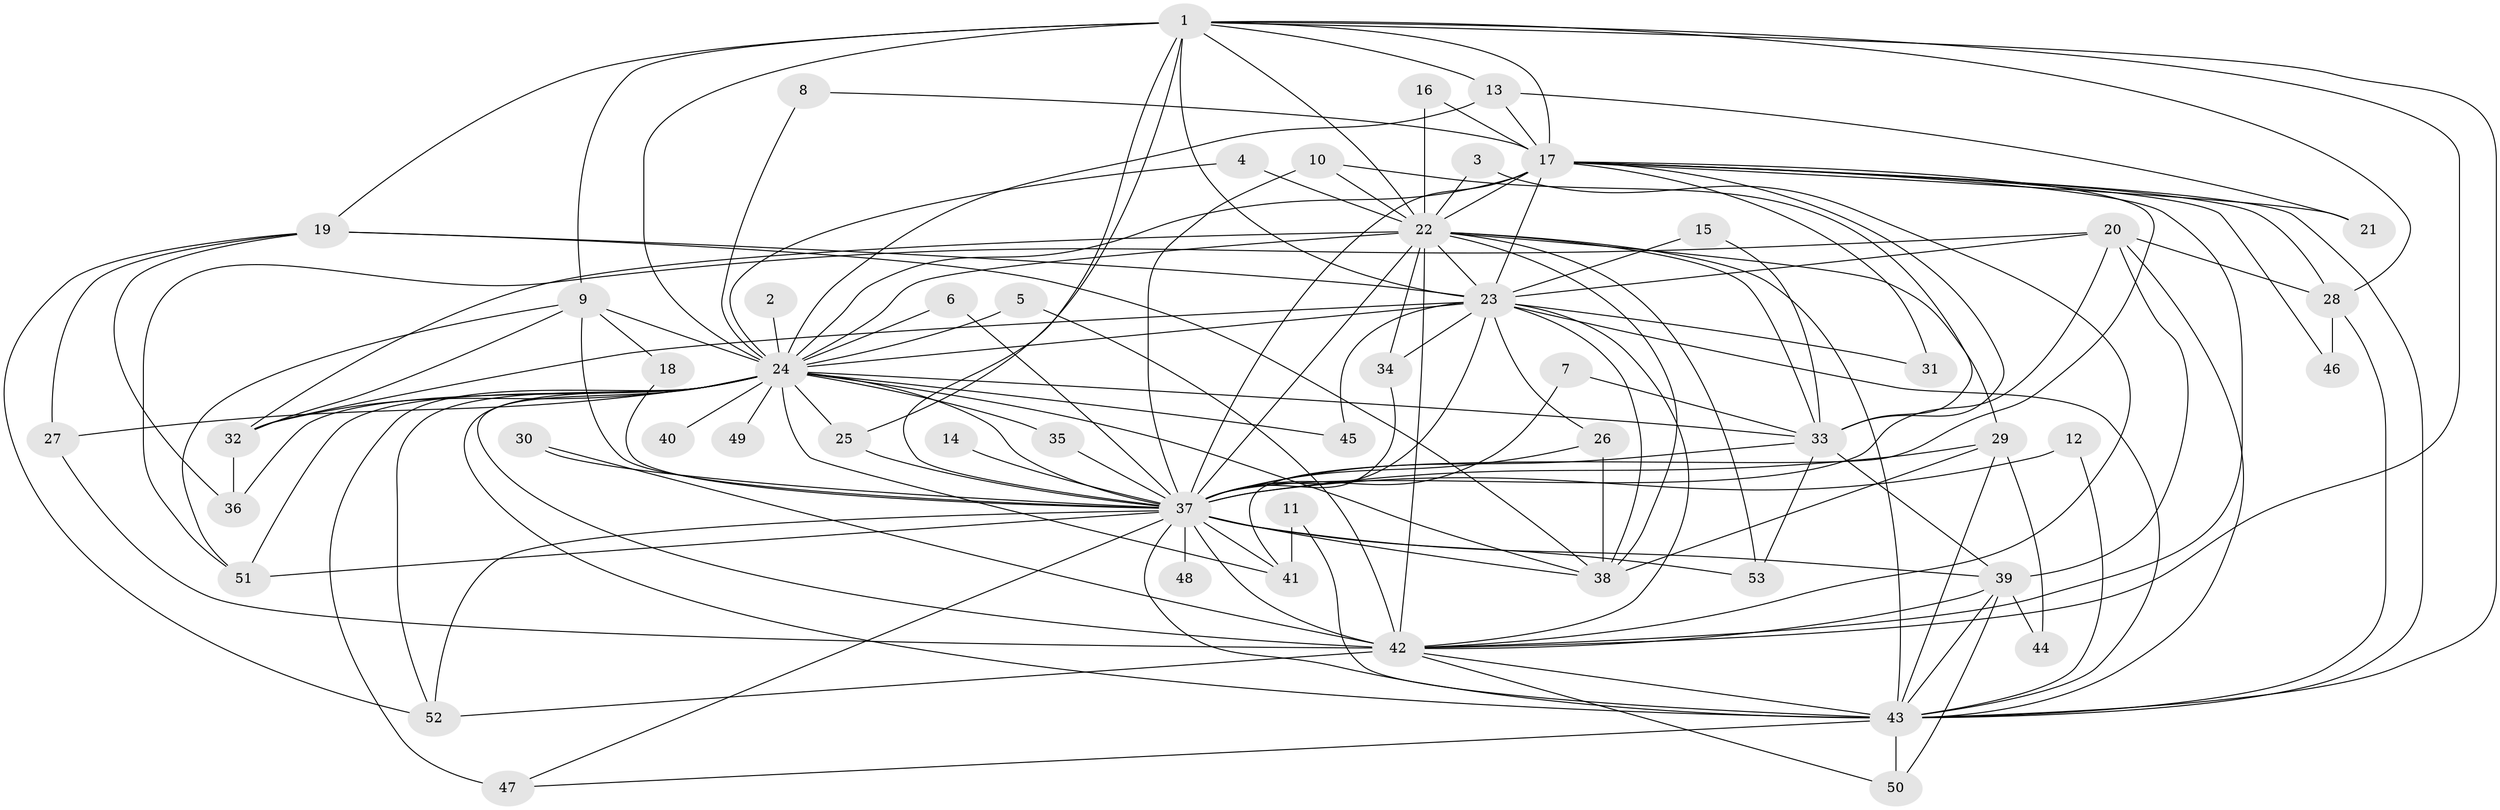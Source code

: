 // original degree distribution, {21: 0.009523809523809525, 29: 0.009523809523809525, 19: 0.01904761904761905, 18: 0.009523809523809525, 15: 0.009523809523809525, 16: 0.009523809523809525, 20: 0.01904761904761905, 33: 0.009523809523809525, 4: 0.0761904761904762, 3: 0.21904761904761905, 2: 0.5238095238095238, 5: 0.06666666666666667, 8: 0.009523809523809525, 6: 0.009523809523809525}
// Generated by graph-tools (version 1.1) at 2025/49/03/09/25 03:49:44]
// undirected, 53 vertices, 144 edges
graph export_dot {
graph [start="1"]
  node [color=gray90,style=filled];
  1;
  2;
  3;
  4;
  5;
  6;
  7;
  8;
  9;
  10;
  11;
  12;
  13;
  14;
  15;
  16;
  17;
  18;
  19;
  20;
  21;
  22;
  23;
  24;
  25;
  26;
  27;
  28;
  29;
  30;
  31;
  32;
  33;
  34;
  35;
  36;
  37;
  38;
  39;
  40;
  41;
  42;
  43;
  44;
  45;
  46;
  47;
  48;
  49;
  50;
  51;
  52;
  53;
  1 -- 9 [weight=1.0];
  1 -- 13 [weight=1.0];
  1 -- 17 [weight=1.0];
  1 -- 19 [weight=1.0];
  1 -- 22 [weight=1.0];
  1 -- 23 [weight=1.0];
  1 -- 24 [weight=2.0];
  1 -- 25 [weight=1.0];
  1 -- 28 [weight=1.0];
  1 -- 37 [weight=2.0];
  1 -- 42 [weight=1.0];
  1 -- 43 [weight=2.0];
  2 -- 24 [weight=2.0];
  3 -- 22 [weight=1.0];
  3 -- 42 [weight=1.0];
  4 -- 22 [weight=1.0];
  4 -- 24 [weight=1.0];
  5 -- 24 [weight=1.0];
  5 -- 42 [weight=1.0];
  6 -- 24 [weight=1.0];
  6 -- 37 [weight=1.0];
  7 -- 33 [weight=1.0];
  7 -- 37 [weight=1.0];
  8 -- 17 [weight=1.0];
  8 -- 24 [weight=1.0];
  9 -- 18 [weight=1.0];
  9 -- 24 [weight=1.0];
  9 -- 32 [weight=1.0];
  9 -- 37 [weight=1.0];
  9 -- 51 [weight=1.0];
  10 -- 22 [weight=1.0];
  10 -- 33 [weight=1.0];
  10 -- 37 [weight=1.0];
  11 -- 41 [weight=1.0];
  11 -- 43 [weight=1.0];
  12 -- 37 [weight=1.0];
  12 -- 43 [weight=1.0];
  13 -- 17 [weight=1.0];
  13 -- 21 [weight=1.0];
  13 -- 24 [weight=1.0];
  14 -- 37 [weight=2.0];
  15 -- 23 [weight=1.0];
  15 -- 33 [weight=1.0];
  16 -- 17 [weight=1.0];
  16 -- 22 [weight=1.0];
  17 -- 21 [weight=2.0];
  17 -- 22 [weight=1.0];
  17 -- 23 [weight=1.0];
  17 -- 24 [weight=2.0];
  17 -- 28 [weight=1.0];
  17 -- 31 [weight=1.0];
  17 -- 33 [weight=1.0];
  17 -- 37 [weight=3.0];
  17 -- 41 [weight=1.0];
  17 -- 42 [weight=1.0];
  17 -- 43 [weight=1.0];
  17 -- 46 [weight=1.0];
  18 -- 37 [weight=1.0];
  19 -- 23 [weight=1.0];
  19 -- 27 [weight=1.0];
  19 -- 36 [weight=1.0];
  19 -- 38 [weight=1.0];
  19 -- 52 [weight=1.0];
  20 -- 23 [weight=1.0];
  20 -- 28 [weight=1.0];
  20 -- 37 [weight=1.0];
  20 -- 39 [weight=1.0];
  20 -- 43 [weight=1.0];
  20 -- 51 [weight=1.0];
  22 -- 23 [weight=2.0];
  22 -- 24 [weight=3.0];
  22 -- 29 [weight=1.0];
  22 -- 32 [weight=1.0];
  22 -- 33 [weight=1.0];
  22 -- 34 [weight=1.0];
  22 -- 37 [weight=2.0];
  22 -- 38 [weight=1.0];
  22 -- 42 [weight=1.0];
  22 -- 43 [weight=1.0];
  22 -- 53 [weight=1.0];
  23 -- 24 [weight=2.0];
  23 -- 26 [weight=1.0];
  23 -- 31 [weight=1.0];
  23 -- 32 [weight=1.0];
  23 -- 34 [weight=1.0];
  23 -- 37 [weight=2.0];
  23 -- 38 [weight=1.0];
  23 -- 42 [weight=1.0];
  23 -- 43 [weight=1.0];
  23 -- 45 [weight=1.0];
  24 -- 25 [weight=1.0];
  24 -- 27 [weight=1.0];
  24 -- 32 [weight=1.0];
  24 -- 33 [weight=1.0];
  24 -- 35 [weight=2.0];
  24 -- 36 [weight=1.0];
  24 -- 37 [weight=4.0];
  24 -- 38 [weight=1.0];
  24 -- 40 [weight=2.0];
  24 -- 41 [weight=1.0];
  24 -- 42 [weight=2.0];
  24 -- 43 [weight=3.0];
  24 -- 45 [weight=1.0];
  24 -- 47 [weight=1.0];
  24 -- 49 [weight=1.0];
  24 -- 51 [weight=1.0];
  24 -- 52 [weight=1.0];
  25 -- 37 [weight=1.0];
  26 -- 37 [weight=1.0];
  26 -- 38 [weight=1.0];
  27 -- 42 [weight=1.0];
  28 -- 43 [weight=1.0];
  28 -- 46 [weight=1.0];
  29 -- 37 [weight=1.0];
  29 -- 38 [weight=1.0];
  29 -- 43 [weight=1.0];
  29 -- 44 [weight=1.0];
  30 -- 37 [weight=1.0];
  30 -- 42 [weight=1.0];
  32 -- 36 [weight=1.0];
  33 -- 37 [weight=1.0];
  33 -- 39 [weight=1.0];
  33 -- 53 [weight=1.0];
  34 -- 37 [weight=1.0];
  35 -- 37 [weight=2.0];
  37 -- 38 [weight=2.0];
  37 -- 39 [weight=1.0];
  37 -- 41 [weight=1.0];
  37 -- 42 [weight=3.0];
  37 -- 43 [weight=2.0];
  37 -- 47 [weight=1.0];
  37 -- 48 [weight=1.0];
  37 -- 51 [weight=1.0];
  37 -- 52 [weight=2.0];
  37 -- 53 [weight=2.0];
  39 -- 42 [weight=1.0];
  39 -- 43 [weight=1.0];
  39 -- 44 [weight=1.0];
  39 -- 50 [weight=1.0];
  42 -- 43 [weight=1.0];
  42 -- 50 [weight=1.0];
  42 -- 52 [weight=1.0];
  43 -- 47 [weight=1.0];
  43 -- 50 [weight=1.0];
}
